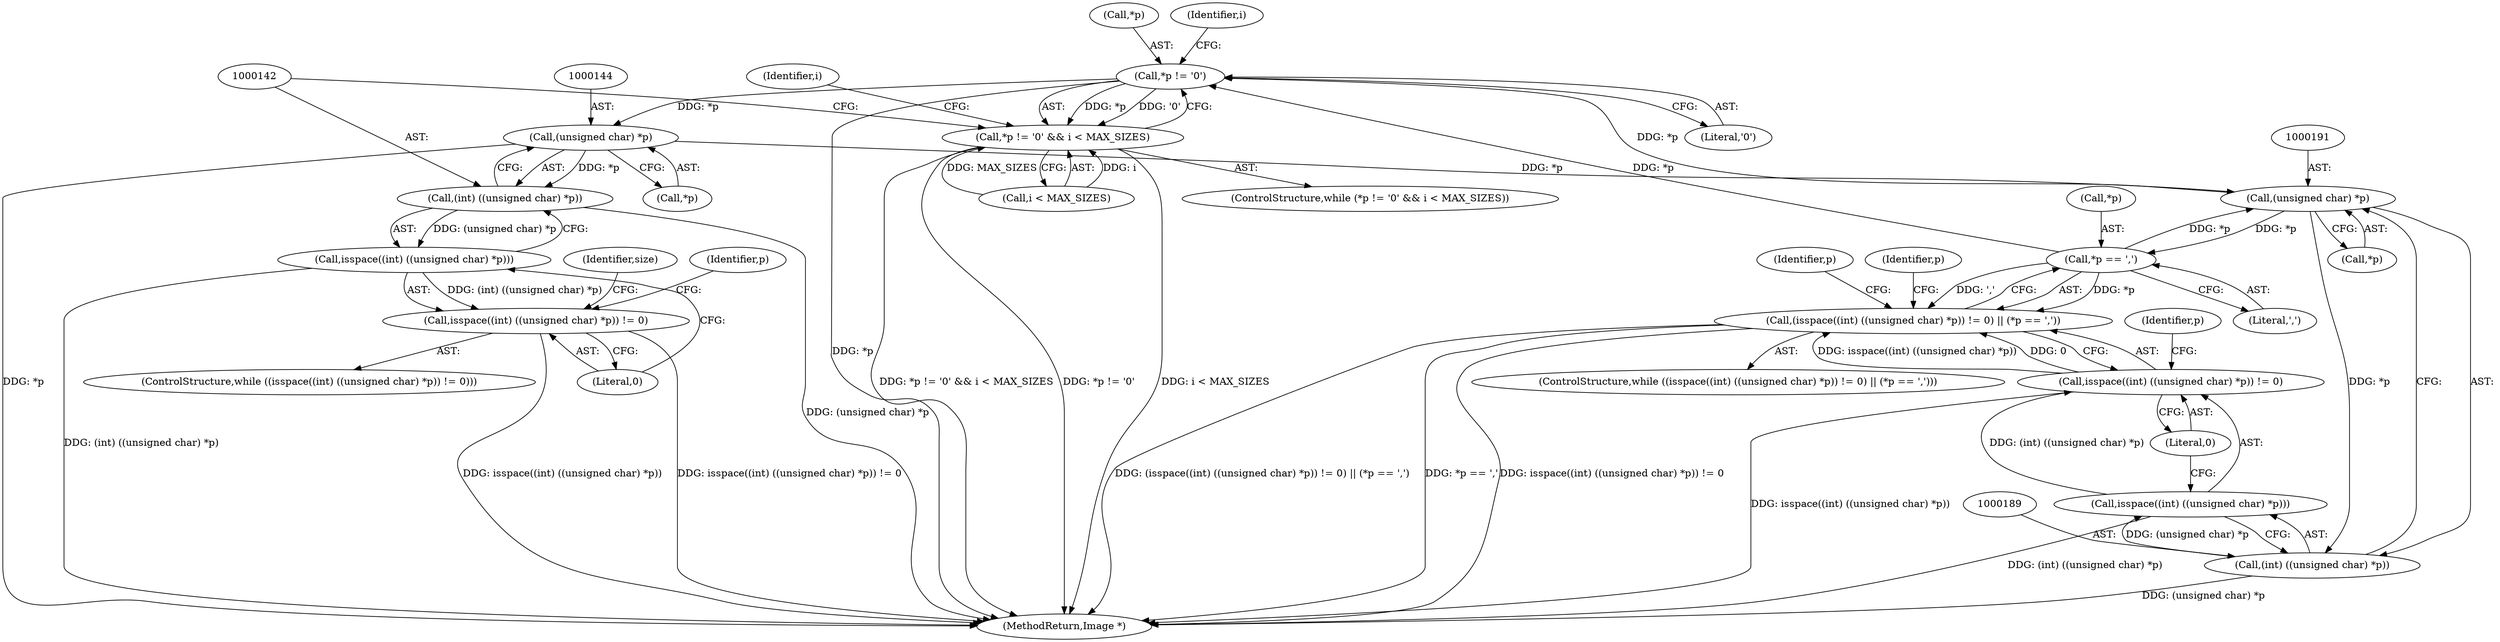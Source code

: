digraph "0_ImageMagick_0f6fc2d5bf8f500820c3dbcf0d23ee14f2d9f734_2@pointer" {
"1000129" [label="(Call,*p != '\0')"];
"1000195" [label="(Call,*p == ',')"];
"1000190" [label="(Call,(unsigned char) *p)"];
"1000143" [label="(Call,(unsigned char) *p)"];
"1000129" [label="(Call,*p != '\0')"];
"1000128" [label="(Call,*p != '\0' && i < MAX_SIZES)"];
"1000141" [label="(Call,(int) ((unsigned char) *p))"];
"1000140" [label="(Call,isspace((int) ((unsigned char) *p)))"];
"1000139" [label="(Call,isspace((int) ((unsigned char) *p)) != 0)"];
"1000188" [label="(Call,(int) ((unsigned char) *p))"];
"1000187" [label="(Call,isspace((int) ((unsigned char) *p)))"];
"1000186" [label="(Call,isspace((int) ((unsigned char) *p)) != 0)"];
"1000185" [label="(Call,(isspace((int) ((unsigned char) *p)) != 0) || (*p == ','))"];
"1000128" [label="(Call,*p != '\0' && i < MAX_SIZES)"];
"1000195" [label="(Call,*p == ',')"];
"1000138" [label="(ControlStructure,while ((isspace((int) ((unsigned char) *p)) != 0)))"];
"1000190" [label="(Call,(unsigned char) *p)"];
"1000185" [label="(Call,(isspace((int) ((unsigned char) *p)) != 0) || (*p == ','))"];
"1000149" [label="(Identifier,p)"];
"1000203" [label="(Identifier,i)"];
"1000196" [label="(Call,*p)"];
"1000139" [label="(Call,isspace((int) ((unsigned char) *p)) != 0)"];
"1000192" [label="(Call,*p)"];
"1000140" [label="(Call,isspace((int) ((unsigned char) *p)))"];
"1000145" [label="(Call,*p)"];
"1000187" [label="(Call,isspace((int) ((unsigned char) *p)))"];
"1000200" [label="(Identifier,p)"];
"1000262" [label="(MethodReturn,Image *)"];
"1000151" [label="(Identifier,size)"];
"1000186" [label="(Call,isspace((int) ((unsigned char) *p)) != 0)"];
"1000131" [label="(Identifier,p)"];
"1000143" [label="(Call,(unsigned char) *p)"];
"1000127" [label="(ControlStructure,while (*p != '\0' && i < MAX_SIZES))"];
"1000132" [label="(Literal,'\0')"];
"1000141" [label="(Call,(int) ((unsigned char) *p))"];
"1000198" [label="(Literal,',')"];
"1000194" [label="(Literal,0)"];
"1000133" [label="(Call,i < MAX_SIZES)"];
"1000184" [label="(ControlStructure,while ((isspace((int) ((unsigned char) *p)) != 0) || (*p == ',')))"];
"1000130" [label="(Call,*p)"];
"1000147" [label="(Literal,0)"];
"1000129" [label="(Call,*p != '\0')"];
"1000134" [label="(Identifier,i)"];
"1000188" [label="(Call,(int) ((unsigned char) *p))"];
"1000197" [label="(Identifier,p)"];
"1000129" -> "1000128"  [label="AST: "];
"1000129" -> "1000132"  [label="CFG: "];
"1000130" -> "1000129"  [label="AST: "];
"1000132" -> "1000129"  [label="AST: "];
"1000134" -> "1000129"  [label="CFG: "];
"1000128" -> "1000129"  [label="CFG: "];
"1000129" -> "1000262"  [label="DDG: *p"];
"1000129" -> "1000128"  [label="DDG: *p"];
"1000129" -> "1000128"  [label="DDG: '\0'"];
"1000195" -> "1000129"  [label="DDG: *p"];
"1000190" -> "1000129"  [label="DDG: *p"];
"1000129" -> "1000143"  [label="DDG: *p"];
"1000195" -> "1000185"  [label="AST: "];
"1000195" -> "1000198"  [label="CFG: "];
"1000196" -> "1000195"  [label="AST: "];
"1000198" -> "1000195"  [label="AST: "];
"1000185" -> "1000195"  [label="CFG: "];
"1000195" -> "1000190"  [label="DDG: *p"];
"1000195" -> "1000185"  [label="DDG: *p"];
"1000195" -> "1000185"  [label="DDG: ','"];
"1000190" -> "1000195"  [label="DDG: *p"];
"1000190" -> "1000188"  [label="AST: "];
"1000190" -> "1000192"  [label="CFG: "];
"1000191" -> "1000190"  [label="AST: "];
"1000192" -> "1000190"  [label="AST: "];
"1000188" -> "1000190"  [label="CFG: "];
"1000190" -> "1000188"  [label="DDG: *p"];
"1000143" -> "1000190"  [label="DDG: *p"];
"1000143" -> "1000141"  [label="AST: "];
"1000143" -> "1000145"  [label="CFG: "];
"1000144" -> "1000143"  [label="AST: "];
"1000145" -> "1000143"  [label="AST: "];
"1000141" -> "1000143"  [label="CFG: "];
"1000143" -> "1000262"  [label="DDG: *p"];
"1000143" -> "1000141"  [label="DDG: *p"];
"1000128" -> "1000127"  [label="AST: "];
"1000128" -> "1000133"  [label="CFG: "];
"1000133" -> "1000128"  [label="AST: "];
"1000142" -> "1000128"  [label="CFG: "];
"1000203" -> "1000128"  [label="CFG: "];
"1000128" -> "1000262"  [label="DDG: *p != '\0'"];
"1000128" -> "1000262"  [label="DDG: i < MAX_SIZES"];
"1000128" -> "1000262"  [label="DDG: *p != '\0' && i < MAX_SIZES"];
"1000133" -> "1000128"  [label="DDG: i"];
"1000133" -> "1000128"  [label="DDG: MAX_SIZES"];
"1000141" -> "1000140"  [label="AST: "];
"1000142" -> "1000141"  [label="AST: "];
"1000140" -> "1000141"  [label="CFG: "];
"1000141" -> "1000262"  [label="DDG: (unsigned char) *p"];
"1000141" -> "1000140"  [label="DDG: (unsigned char) *p"];
"1000140" -> "1000139"  [label="AST: "];
"1000147" -> "1000140"  [label="CFG: "];
"1000140" -> "1000262"  [label="DDG: (int) ((unsigned char) *p)"];
"1000140" -> "1000139"  [label="DDG: (int) ((unsigned char) *p)"];
"1000139" -> "1000138"  [label="AST: "];
"1000139" -> "1000147"  [label="CFG: "];
"1000147" -> "1000139"  [label="AST: "];
"1000149" -> "1000139"  [label="CFG: "];
"1000151" -> "1000139"  [label="CFG: "];
"1000139" -> "1000262"  [label="DDG: isspace((int) ((unsigned char) *p)) != 0"];
"1000139" -> "1000262"  [label="DDG: isspace((int) ((unsigned char) *p))"];
"1000188" -> "1000187"  [label="AST: "];
"1000189" -> "1000188"  [label="AST: "];
"1000187" -> "1000188"  [label="CFG: "];
"1000188" -> "1000262"  [label="DDG: (unsigned char) *p"];
"1000188" -> "1000187"  [label="DDG: (unsigned char) *p"];
"1000187" -> "1000186"  [label="AST: "];
"1000194" -> "1000187"  [label="CFG: "];
"1000187" -> "1000262"  [label="DDG: (int) ((unsigned char) *p)"];
"1000187" -> "1000186"  [label="DDG: (int) ((unsigned char) *p)"];
"1000186" -> "1000185"  [label="AST: "];
"1000186" -> "1000194"  [label="CFG: "];
"1000194" -> "1000186"  [label="AST: "];
"1000197" -> "1000186"  [label="CFG: "];
"1000185" -> "1000186"  [label="CFG: "];
"1000186" -> "1000262"  [label="DDG: isspace((int) ((unsigned char) *p))"];
"1000186" -> "1000185"  [label="DDG: isspace((int) ((unsigned char) *p))"];
"1000186" -> "1000185"  [label="DDG: 0"];
"1000185" -> "1000184"  [label="AST: "];
"1000131" -> "1000185"  [label="CFG: "];
"1000200" -> "1000185"  [label="CFG: "];
"1000185" -> "1000262"  [label="DDG: (isspace((int) ((unsigned char) *p)) != 0) || (*p == ',')"];
"1000185" -> "1000262"  [label="DDG: isspace((int) ((unsigned char) *p)) != 0"];
"1000185" -> "1000262"  [label="DDG: *p == ','"];
}

